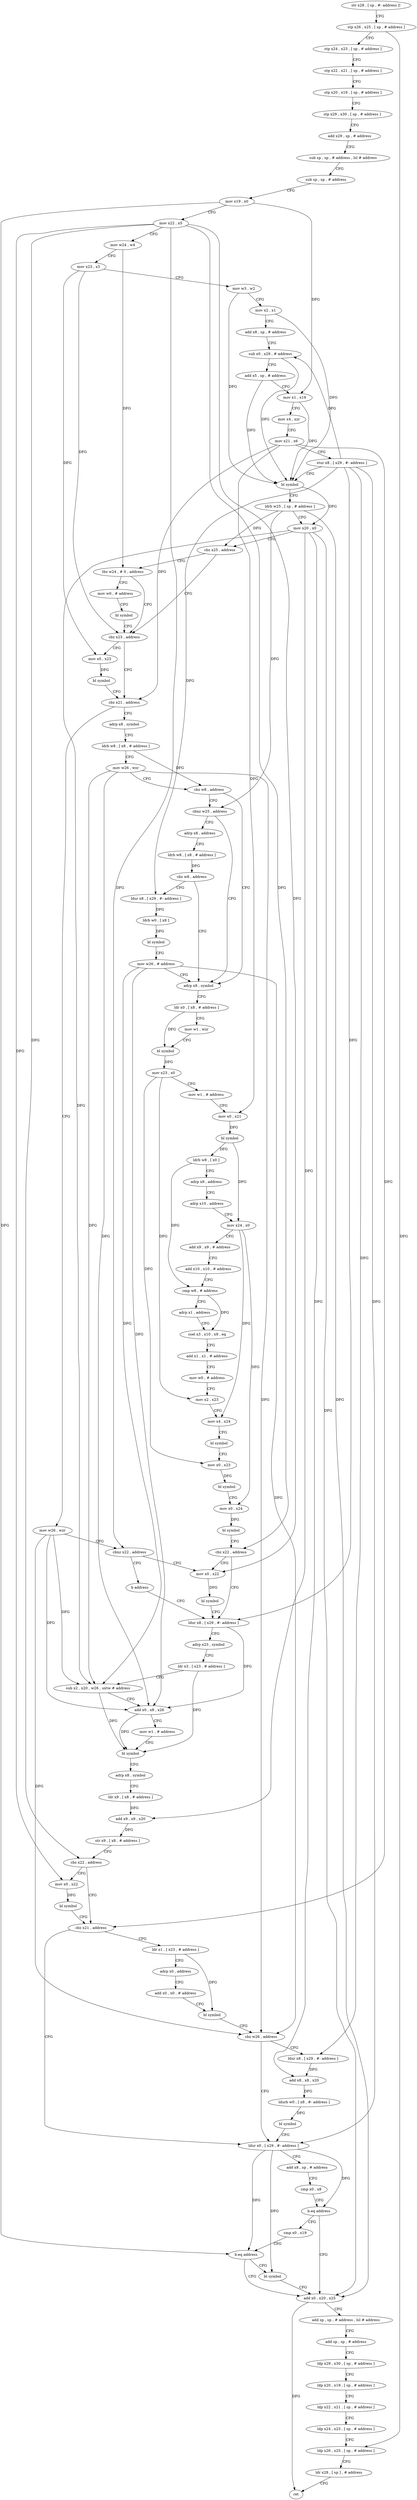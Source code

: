 digraph "func" {
"4221596" [label = "str x28 , [ sp , #- address ]!" ]
"4221600" [label = "stp x26 , x25 , [ sp , # address ]" ]
"4221604" [label = "stp x24 , x23 , [ sp , # address ]" ]
"4221608" [label = "stp x22 , x21 , [ sp , # address ]" ]
"4221612" [label = "stp x20 , x19 , [ sp , # address ]" ]
"4221616" [label = "stp x29 , x30 , [ sp , # address ]" ]
"4221620" [label = "add x29 , sp , # address" ]
"4221624" [label = "sub sp , sp , # address , lsl # address" ]
"4221628" [label = "sub sp , sp , # address" ]
"4221632" [label = "mov x19 , x0" ]
"4221636" [label = "mov x22 , x5" ]
"4221640" [label = "mov w24 , w4" ]
"4221644" [label = "mov x23 , x3" ]
"4221648" [label = "mov w3 , w2" ]
"4221652" [label = "mov x2 , x1" ]
"4221656" [label = "add x8 , sp , # address" ]
"4221660" [label = "sub x0 , x29 , # address" ]
"4221664" [label = "add x5 , sp , # address" ]
"4221668" [label = "mov x1 , x19" ]
"4221672" [label = "mov x4 , xzr" ]
"4221676" [label = "mov x21 , x6" ]
"4221680" [label = "stur x8 , [ x29 , #- address ]" ]
"4221684" [label = "bl symbol" ]
"4221688" [label = "ldrb w25 , [ sp , # address ]" ]
"4221692" [label = "mov x20 , x0" ]
"4221696" [label = "cbz x25 , address" ]
"4221712" [label = "cbz x23 , address" ]
"4221700" [label = "tbz w24 , # 0 , address" ]
"4221724" [label = "cbz x21 , address" ]
"4221716" [label = "mov x0 , x23" ]
"4221704" [label = "mov w0 , # address" ]
"4222056" [label = "mov w26 , wzr" ]
"4221728" [label = "adrp x8 , symbol" ]
"4221720" [label = "bl symbol" ]
"4221708" [label = "bl symbol" ]
"4222060" [label = "cbnz x22 , address" ]
"4221884" [label = "mov x0 , x22" ]
"4222064" [label = "b address" ]
"4221732" [label = "ldrb w8 , [ x8 , # address ]" ]
"4221736" [label = "mov w26 , wzr" ]
"4221740" [label = "cbz w8 , address" ]
"4221776" [label = "adrp x8 , symbol" ]
"4221744" [label = "cbnz w25 , address" ]
"4221888" [label = "bl symbol" ]
"4221892" [label = "ldur x8 , [ x29 , #- address ]" ]
"4221780" [label = "ldr x0 , [ x8 , # address ]" ]
"4221784" [label = "mov w1 , wzr" ]
"4221788" [label = "bl symbol" ]
"4221792" [label = "mov x23 , x0" ]
"4221796" [label = "mov w1 , # address" ]
"4221800" [label = "mov x0 , x21" ]
"4221804" [label = "bl symbol" ]
"4221808" [label = "ldrb w8 , [ x0 ]" ]
"4221812" [label = "adrp x9 , address" ]
"4221816" [label = "adrp x10 , address" ]
"4221820" [label = "mov x24 , x0" ]
"4221824" [label = "add x9 , x9 , # address" ]
"4221828" [label = "add x10 , x10 , # address" ]
"4221832" [label = "cmp w8 , # address" ]
"4221836" [label = "adrp x1 , address" ]
"4221840" [label = "csel x3 , x10 , x9 , eq" ]
"4221844" [label = "add x1 , x1 , # address" ]
"4221848" [label = "mov w0 , # address" ]
"4221852" [label = "mov x2 , x23" ]
"4221856" [label = "mov x4 , x24" ]
"4221860" [label = "bl symbol" ]
"4221864" [label = "mov x0 , x23" ]
"4221868" [label = "bl symbol" ]
"4221872" [label = "mov x0 , x24" ]
"4221876" [label = "bl symbol" ]
"4221880" [label = "cbz x22 , address" ]
"4221748" [label = "adrp x8 , address" ]
"4221948" [label = "cbz x21 , address" ]
"4221988" [label = "ldur x0 , [ x29 , #- address ]" ]
"4221952" [label = "ldr x1 , [ x23 , # address ]" ]
"4221940" [label = "mov x0 , x22" ]
"4221944" [label = "bl symbol" ]
"4221896" [label = "adrp x23 , symbol" ]
"4221900" [label = "ldr x3 , [ x23 , # address ]" ]
"4221904" [label = "sub x2 , x20 , w26 , uxtw # address" ]
"4221908" [label = "add x0 , x8 , x26" ]
"4221912" [label = "mov w1 , # address" ]
"4221916" [label = "bl symbol" ]
"4221920" [label = "adrp x8 , symbol" ]
"4221924" [label = "ldr x9 , [ x8 , # address ]" ]
"4221928" [label = "add x9 , x9 , x20" ]
"4221932" [label = "str x9 , [ x8 , # address ]" ]
"4221936" [label = "cbz x22 , address" ]
"4221752" [label = "ldrb w8 , [ x8 , # address ]" ]
"4221756" [label = "cbz w8 , address" ]
"4221760" [label = "ldur x8 , [ x29 , #- address ]" ]
"4221992" [label = "add x8 , sp , # address" ]
"4221996" [label = "cmp x0 , x8" ]
"4222000" [label = "b.eq address" ]
"4222016" [label = "add x0 , x20 , x25" ]
"4222004" [label = "cmp x0 , x19" ]
"4221956" [label = "adrp x0 , address" ]
"4221960" [label = "add x0 , x0 , # address" ]
"4221964" [label = "bl symbol" ]
"4221968" [label = "cbz w26 , address" ]
"4221972" [label = "ldur x8 , [ x29 , #- address ]" ]
"4221764" [label = "ldrb w0 , [ x8 ]" ]
"4221768" [label = "bl symbol" ]
"4221772" [label = "mov w26 , # address" ]
"4222020" [label = "add sp , sp , # address , lsl # address" ]
"4222024" [label = "add sp , sp , # address" ]
"4222028" [label = "ldp x29 , x30 , [ sp , # address ]" ]
"4222032" [label = "ldp x20 , x19 , [ sp , # address ]" ]
"4222036" [label = "ldp x22 , x21 , [ sp , # address ]" ]
"4222040" [label = "ldp x24 , x23 , [ sp , # address ]" ]
"4222044" [label = "ldp x26 , x25 , [ sp , # address ]" ]
"4222048" [label = "ldr x28 , [ sp ] , # address" ]
"4222052" [label = "ret" ]
"4222008" [label = "b.eq address" ]
"4222012" [label = "bl symbol" ]
"4221976" [label = "add x8 , x8 , x20" ]
"4221980" [label = "ldurb w0 , [ x8 , #- address ]" ]
"4221984" [label = "bl symbol" ]
"4221596" -> "4221600" [ label = "CFG" ]
"4221600" -> "4221604" [ label = "CFG" ]
"4221600" -> "4222044" [ label = "DFG" ]
"4221604" -> "4221608" [ label = "CFG" ]
"4221608" -> "4221612" [ label = "CFG" ]
"4221612" -> "4221616" [ label = "CFG" ]
"4221616" -> "4221620" [ label = "CFG" ]
"4221620" -> "4221624" [ label = "CFG" ]
"4221624" -> "4221628" [ label = "CFG" ]
"4221628" -> "4221632" [ label = "CFG" ]
"4221632" -> "4221636" [ label = "CFG" ]
"4221632" -> "4221668" [ label = "DFG" ]
"4221632" -> "4222008" [ label = "DFG" ]
"4221636" -> "4221640" [ label = "CFG" ]
"4221636" -> "4222060" [ label = "DFG" ]
"4221636" -> "4221884" [ label = "DFG" ]
"4221636" -> "4221936" [ label = "DFG" ]
"4221636" -> "4221940" [ label = "DFG" ]
"4221636" -> "4221880" [ label = "DFG" ]
"4221640" -> "4221644" [ label = "CFG" ]
"4221640" -> "4221700" [ label = "DFG" ]
"4221644" -> "4221648" [ label = "CFG" ]
"4221644" -> "4221712" [ label = "DFG" ]
"4221644" -> "4221716" [ label = "DFG" ]
"4221648" -> "4221652" [ label = "CFG" ]
"4221648" -> "4221684" [ label = "DFG" ]
"4221652" -> "4221656" [ label = "CFG" ]
"4221652" -> "4221684" [ label = "DFG" ]
"4221656" -> "4221660" [ label = "CFG" ]
"4221660" -> "4221664" [ label = "CFG" ]
"4221660" -> "4221684" [ label = "DFG" ]
"4221664" -> "4221668" [ label = "CFG" ]
"4221664" -> "4221684" [ label = "DFG" ]
"4221668" -> "4221672" [ label = "CFG" ]
"4221668" -> "4221684" [ label = "DFG" ]
"4221672" -> "4221676" [ label = "CFG" ]
"4221676" -> "4221680" [ label = "CFG" ]
"4221676" -> "4221724" [ label = "DFG" ]
"4221676" -> "4221800" [ label = "DFG" ]
"4221676" -> "4221948" [ label = "DFG" ]
"4221680" -> "4221684" [ label = "CFG" ]
"4221680" -> "4221660" [ label = "DFG" ]
"4221680" -> "4221892" [ label = "DFG" ]
"4221680" -> "4221760" [ label = "DFG" ]
"4221680" -> "4221988" [ label = "DFG" ]
"4221680" -> "4221972" [ label = "DFG" ]
"4221684" -> "4221688" [ label = "CFG" ]
"4221684" -> "4221692" [ label = "DFG" ]
"4221688" -> "4221692" [ label = "CFG" ]
"4221688" -> "4221696" [ label = "DFG" ]
"4221688" -> "4221744" [ label = "DFG" ]
"4221688" -> "4222016" [ label = "DFG" ]
"4221692" -> "4221696" [ label = "CFG" ]
"4221692" -> "4221904" [ label = "DFG" ]
"4221692" -> "4221928" [ label = "DFG" ]
"4221692" -> "4222016" [ label = "DFG" ]
"4221692" -> "4221976" [ label = "DFG" ]
"4221696" -> "4221712" [ label = "CFG" ]
"4221696" -> "4221700" [ label = "CFG" ]
"4221712" -> "4221724" [ label = "CFG" ]
"4221712" -> "4221716" [ label = "CFG" ]
"4221700" -> "4221712" [ label = "CFG" ]
"4221700" -> "4221704" [ label = "CFG" ]
"4221724" -> "4222056" [ label = "CFG" ]
"4221724" -> "4221728" [ label = "CFG" ]
"4221716" -> "4221720" [ label = "DFG" ]
"4221704" -> "4221708" [ label = "CFG" ]
"4222056" -> "4222060" [ label = "CFG" ]
"4222056" -> "4221904" [ label = "DFG" ]
"4222056" -> "4221908" [ label = "DFG" ]
"4222056" -> "4221968" [ label = "DFG" ]
"4221728" -> "4221732" [ label = "CFG" ]
"4221720" -> "4221724" [ label = "CFG" ]
"4221708" -> "4221712" [ label = "CFG" ]
"4222060" -> "4221884" [ label = "CFG" ]
"4222060" -> "4222064" [ label = "CFG" ]
"4221884" -> "4221888" [ label = "DFG" ]
"4222064" -> "4221892" [ label = "CFG" ]
"4221732" -> "4221736" [ label = "CFG" ]
"4221732" -> "4221740" [ label = "DFG" ]
"4221736" -> "4221740" [ label = "CFG" ]
"4221736" -> "4221904" [ label = "DFG" ]
"4221736" -> "4221908" [ label = "DFG" ]
"4221736" -> "4221968" [ label = "DFG" ]
"4221740" -> "4221776" [ label = "CFG" ]
"4221740" -> "4221744" [ label = "CFG" ]
"4221776" -> "4221780" [ label = "CFG" ]
"4221744" -> "4221776" [ label = "CFG" ]
"4221744" -> "4221748" [ label = "CFG" ]
"4221888" -> "4221892" [ label = "CFG" ]
"4221892" -> "4221896" [ label = "CFG" ]
"4221892" -> "4221908" [ label = "DFG" ]
"4221780" -> "4221784" [ label = "CFG" ]
"4221780" -> "4221788" [ label = "DFG" ]
"4221784" -> "4221788" [ label = "CFG" ]
"4221788" -> "4221792" [ label = "DFG" ]
"4221792" -> "4221796" [ label = "CFG" ]
"4221792" -> "4221852" [ label = "DFG" ]
"4221792" -> "4221864" [ label = "DFG" ]
"4221796" -> "4221800" [ label = "CFG" ]
"4221800" -> "4221804" [ label = "DFG" ]
"4221804" -> "4221808" [ label = "DFG" ]
"4221804" -> "4221820" [ label = "DFG" ]
"4221808" -> "4221812" [ label = "CFG" ]
"4221808" -> "4221832" [ label = "DFG" ]
"4221812" -> "4221816" [ label = "CFG" ]
"4221816" -> "4221820" [ label = "CFG" ]
"4221820" -> "4221824" [ label = "CFG" ]
"4221820" -> "4221856" [ label = "DFG" ]
"4221820" -> "4221872" [ label = "DFG" ]
"4221824" -> "4221828" [ label = "CFG" ]
"4221828" -> "4221832" [ label = "CFG" ]
"4221832" -> "4221836" [ label = "CFG" ]
"4221832" -> "4221840" [ label = "DFG" ]
"4221836" -> "4221840" [ label = "CFG" ]
"4221840" -> "4221844" [ label = "CFG" ]
"4221844" -> "4221848" [ label = "CFG" ]
"4221848" -> "4221852" [ label = "CFG" ]
"4221852" -> "4221856" [ label = "CFG" ]
"4221856" -> "4221860" [ label = "CFG" ]
"4221860" -> "4221864" [ label = "CFG" ]
"4221864" -> "4221868" [ label = "DFG" ]
"4221868" -> "4221872" [ label = "CFG" ]
"4221872" -> "4221876" [ label = "DFG" ]
"4221876" -> "4221880" [ label = "CFG" ]
"4221880" -> "4221892" [ label = "CFG" ]
"4221880" -> "4221884" [ label = "CFG" ]
"4221748" -> "4221752" [ label = "CFG" ]
"4221948" -> "4221988" [ label = "CFG" ]
"4221948" -> "4221952" [ label = "CFG" ]
"4221988" -> "4221992" [ label = "CFG" ]
"4221988" -> "4222000" [ label = "DFG" ]
"4221988" -> "4222008" [ label = "DFG" ]
"4221988" -> "4222012" [ label = "DFG" ]
"4221952" -> "4221956" [ label = "CFG" ]
"4221952" -> "4221964" [ label = "DFG" ]
"4221940" -> "4221944" [ label = "DFG" ]
"4221944" -> "4221948" [ label = "CFG" ]
"4221896" -> "4221900" [ label = "CFG" ]
"4221900" -> "4221904" [ label = "CFG" ]
"4221900" -> "4221916" [ label = "DFG" ]
"4221904" -> "4221908" [ label = "CFG" ]
"4221904" -> "4221916" [ label = "DFG" ]
"4221908" -> "4221912" [ label = "CFG" ]
"4221908" -> "4221916" [ label = "DFG" ]
"4221912" -> "4221916" [ label = "CFG" ]
"4221916" -> "4221920" [ label = "CFG" ]
"4221920" -> "4221924" [ label = "CFG" ]
"4221924" -> "4221928" [ label = "DFG" ]
"4221928" -> "4221932" [ label = "DFG" ]
"4221932" -> "4221936" [ label = "CFG" ]
"4221936" -> "4221948" [ label = "CFG" ]
"4221936" -> "4221940" [ label = "CFG" ]
"4221752" -> "4221756" [ label = "DFG" ]
"4221756" -> "4221776" [ label = "CFG" ]
"4221756" -> "4221760" [ label = "CFG" ]
"4221760" -> "4221764" [ label = "DFG" ]
"4221992" -> "4221996" [ label = "CFG" ]
"4221996" -> "4222000" [ label = "CFG" ]
"4222000" -> "4222016" [ label = "CFG" ]
"4222000" -> "4222004" [ label = "CFG" ]
"4222016" -> "4222020" [ label = "CFG" ]
"4222016" -> "4222052" [ label = "DFG" ]
"4222004" -> "4222008" [ label = "CFG" ]
"4221956" -> "4221960" [ label = "CFG" ]
"4221960" -> "4221964" [ label = "CFG" ]
"4221964" -> "4221968" [ label = "CFG" ]
"4221968" -> "4221988" [ label = "CFG" ]
"4221968" -> "4221972" [ label = "CFG" ]
"4221972" -> "4221976" [ label = "DFG" ]
"4221764" -> "4221768" [ label = "DFG" ]
"4221768" -> "4221772" [ label = "CFG" ]
"4221772" -> "4221776" [ label = "CFG" ]
"4221772" -> "4221904" [ label = "DFG" ]
"4221772" -> "4221908" [ label = "DFG" ]
"4221772" -> "4221968" [ label = "DFG" ]
"4222020" -> "4222024" [ label = "CFG" ]
"4222024" -> "4222028" [ label = "CFG" ]
"4222028" -> "4222032" [ label = "CFG" ]
"4222032" -> "4222036" [ label = "CFG" ]
"4222036" -> "4222040" [ label = "CFG" ]
"4222040" -> "4222044" [ label = "CFG" ]
"4222044" -> "4222048" [ label = "CFG" ]
"4222048" -> "4222052" [ label = "CFG" ]
"4222008" -> "4222016" [ label = "CFG" ]
"4222008" -> "4222012" [ label = "CFG" ]
"4222012" -> "4222016" [ label = "CFG" ]
"4221976" -> "4221980" [ label = "DFG" ]
"4221980" -> "4221984" [ label = "DFG" ]
"4221984" -> "4221988" [ label = "CFG" ]
}
